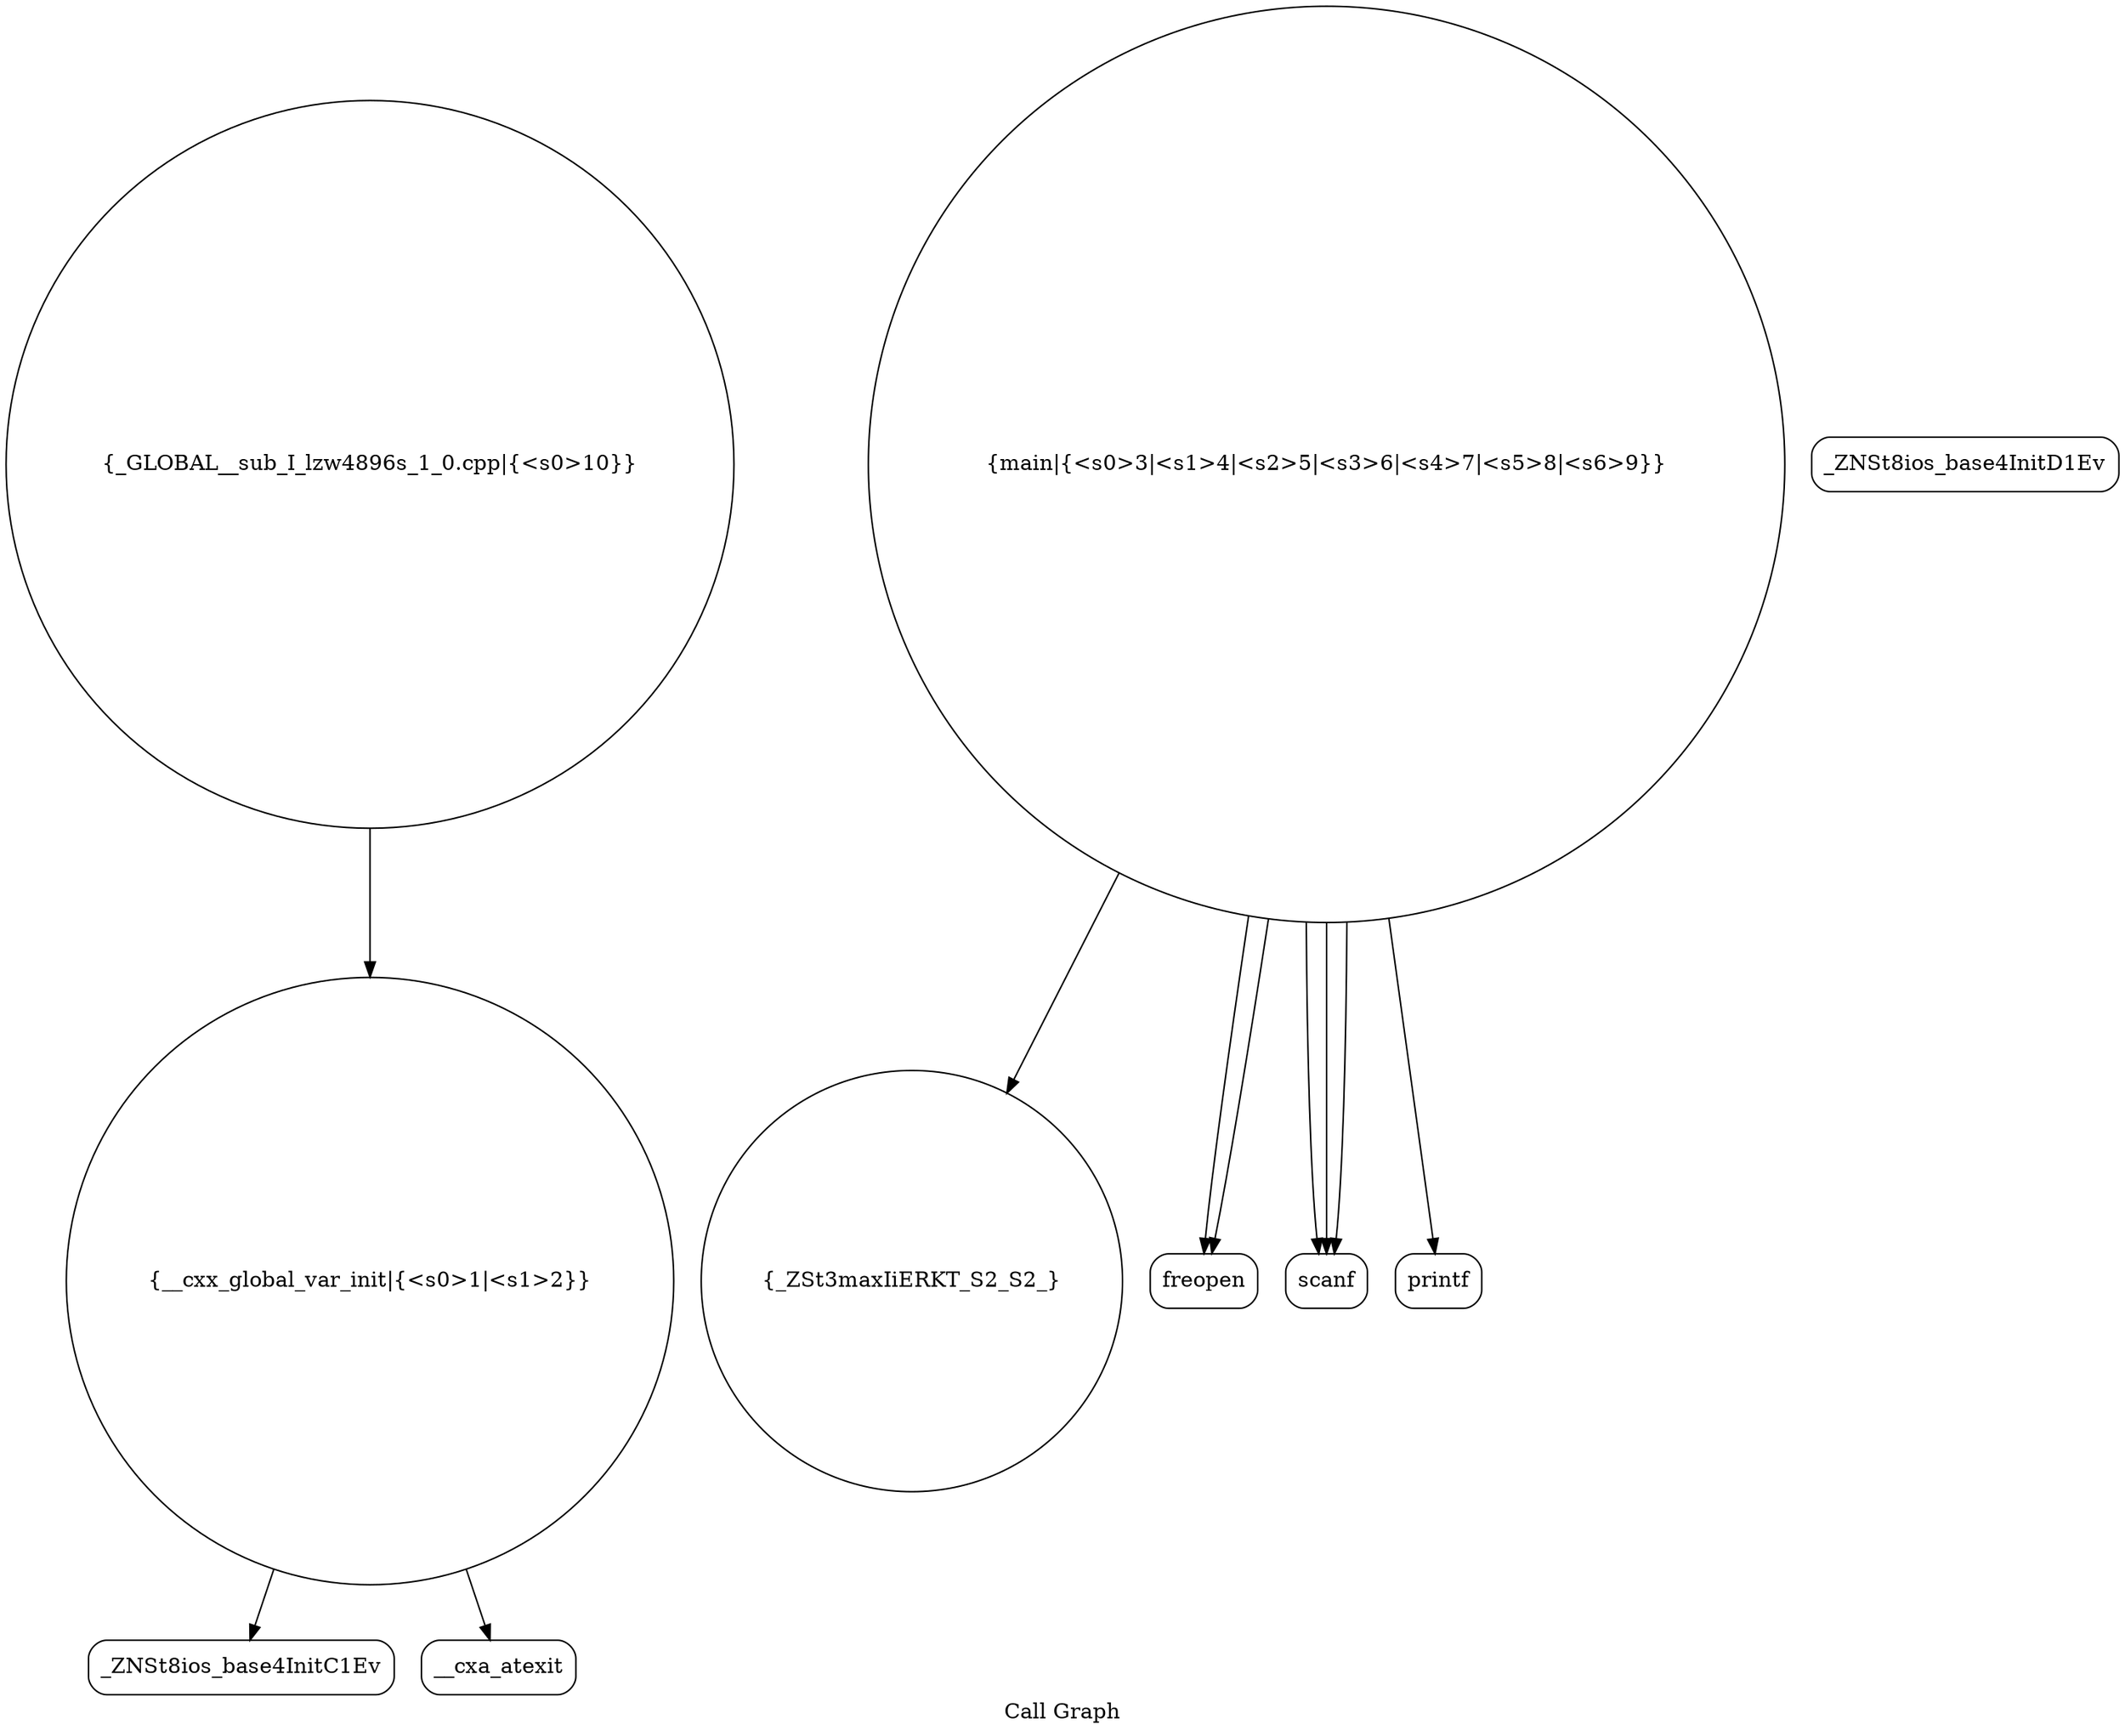 digraph "Call Graph" {
	label="Call Graph";

	Node0x5582c3737b80 [shape=record,shape=circle,label="{__cxx_global_var_init|{<s0>1|<s1>2}}"];
	Node0x5582c3737b80:s0 -> Node0x5582c3738010[color=black];
	Node0x5582c3737b80:s1 -> Node0x5582c3738110[color=black];
	Node0x5582c3738310 [shape=record,shape=circle,label="{_ZSt3maxIiERKT_S2_S2_}"];
	Node0x5582c3738090 [shape=record,shape=Mrecord,label="{_ZNSt8ios_base4InitD1Ev}"];
	Node0x5582c3738410 [shape=record,shape=circle,label="{_GLOBAL__sub_I_lzw4896s_1_0.cpp|{<s0>10}}"];
	Node0x5582c3738410:s0 -> Node0x5582c3737b80[color=black];
	Node0x5582c3738190 [shape=record,shape=circle,label="{main|{<s0>3|<s1>4|<s2>5|<s3>6|<s4>7|<s5>8|<s6>9}}"];
	Node0x5582c3738190:s0 -> Node0x5582c3738210[color=black];
	Node0x5582c3738190:s1 -> Node0x5582c3738210[color=black];
	Node0x5582c3738190:s2 -> Node0x5582c3738290[color=black];
	Node0x5582c3738190:s3 -> Node0x5582c3738290[color=black];
	Node0x5582c3738190:s4 -> Node0x5582c3738290[color=black];
	Node0x5582c3738190:s5 -> Node0x5582c3738310[color=black];
	Node0x5582c3738190:s6 -> Node0x5582c3738390[color=black];
	Node0x5582c3738290 [shape=record,shape=Mrecord,label="{scanf}"];
	Node0x5582c3738010 [shape=record,shape=Mrecord,label="{_ZNSt8ios_base4InitC1Ev}"];
	Node0x5582c3738390 [shape=record,shape=Mrecord,label="{printf}"];
	Node0x5582c3738110 [shape=record,shape=Mrecord,label="{__cxa_atexit}"];
	Node0x5582c3738210 [shape=record,shape=Mrecord,label="{freopen}"];
}
